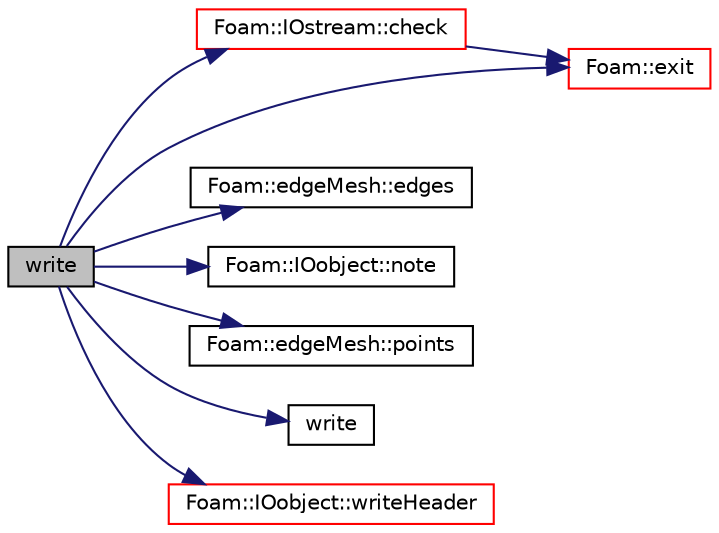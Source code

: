 digraph "write"
{
  bgcolor="transparent";
  edge [fontname="Helvetica",fontsize="10",labelfontname="Helvetica",labelfontsize="10"];
  node [fontname="Helvetica",fontsize="10",shape=record];
  rankdir="LR";
  Node233 [label="write",height=0.2,width=0.4,color="black", fillcolor="grey75", style="filled", fontcolor="black"];
  Node233 -> Node234 [color="midnightblue",fontsize="10",style="solid",fontname="Helvetica"];
  Node234 [label="Foam::IOstream::check",height=0.2,width=0.4,color="red",URL="$a27333.html#a367eb3425fc4e8270e2aa961df8ac8a5",tooltip="Check IOstream status for given operation. "];
  Node234 -> Node236 [color="midnightblue",fontsize="10",style="solid",fontname="Helvetica"];
  Node236 [label="Foam::exit",height=0.2,width=0.4,color="red",URL="$a21851.html#a06ca7250d8e89caf05243ec094843642"];
  Node233 -> Node285 [color="midnightblue",fontsize="10",style="solid",fontname="Helvetica"];
  Node285 [label="Foam::edgeMesh::edges",height=0.2,width=0.4,color="black",URL="$a22517.html#a21d764179912ddda5c6f95193c289846",tooltip="Return edges. "];
  Node233 -> Node236 [color="midnightblue",fontsize="10",style="solid",fontname="Helvetica"];
  Node233 -> Node286 [color="midnightblue",fontsize="10",style="solid",fontname="Helvetica"];
  Node286 [label="Foam::IOobject::note",height=0.2,width=0.4,color="black",URL="$a27249.html#a6f42a51d969cbb5ab649cc46e99bd52c",tooltip="Return non-constant access to the optional note. "];
  Node233 -> Node287 [color="midnightblue",fontsize="10",style="solid",fontname="Helvetica"];
  Node287 [label="Foam::edgeMesh::points",height=0.2,width=0.4,color="black",URL="$a22517.html#ac44123fc1265297c41a43c3b62fdb4c2",tooltip="Return points. "];
  Node233 -> Node288 [color="midnightblue",fontsize="10",style="solid",fontname="Helvetica"];
  Node288 [label="write",height=0.2,width=0.4,color="black",URL="$a20072.html#a8f30b3c2179b03a7acf273e9dea43342"];
  Node233 -> Node289 [color="midnightblue",fontsize="10",style="solid",fontname="Helvetica"];
  Node289 [label="Foam::IOobject::writeHeader",height=0.2,width=0.4,color="red",URL="$a27249.html#ae7d7d31a4ff63361dd3f6490835938e8",tooltip="Write header. "];
}
